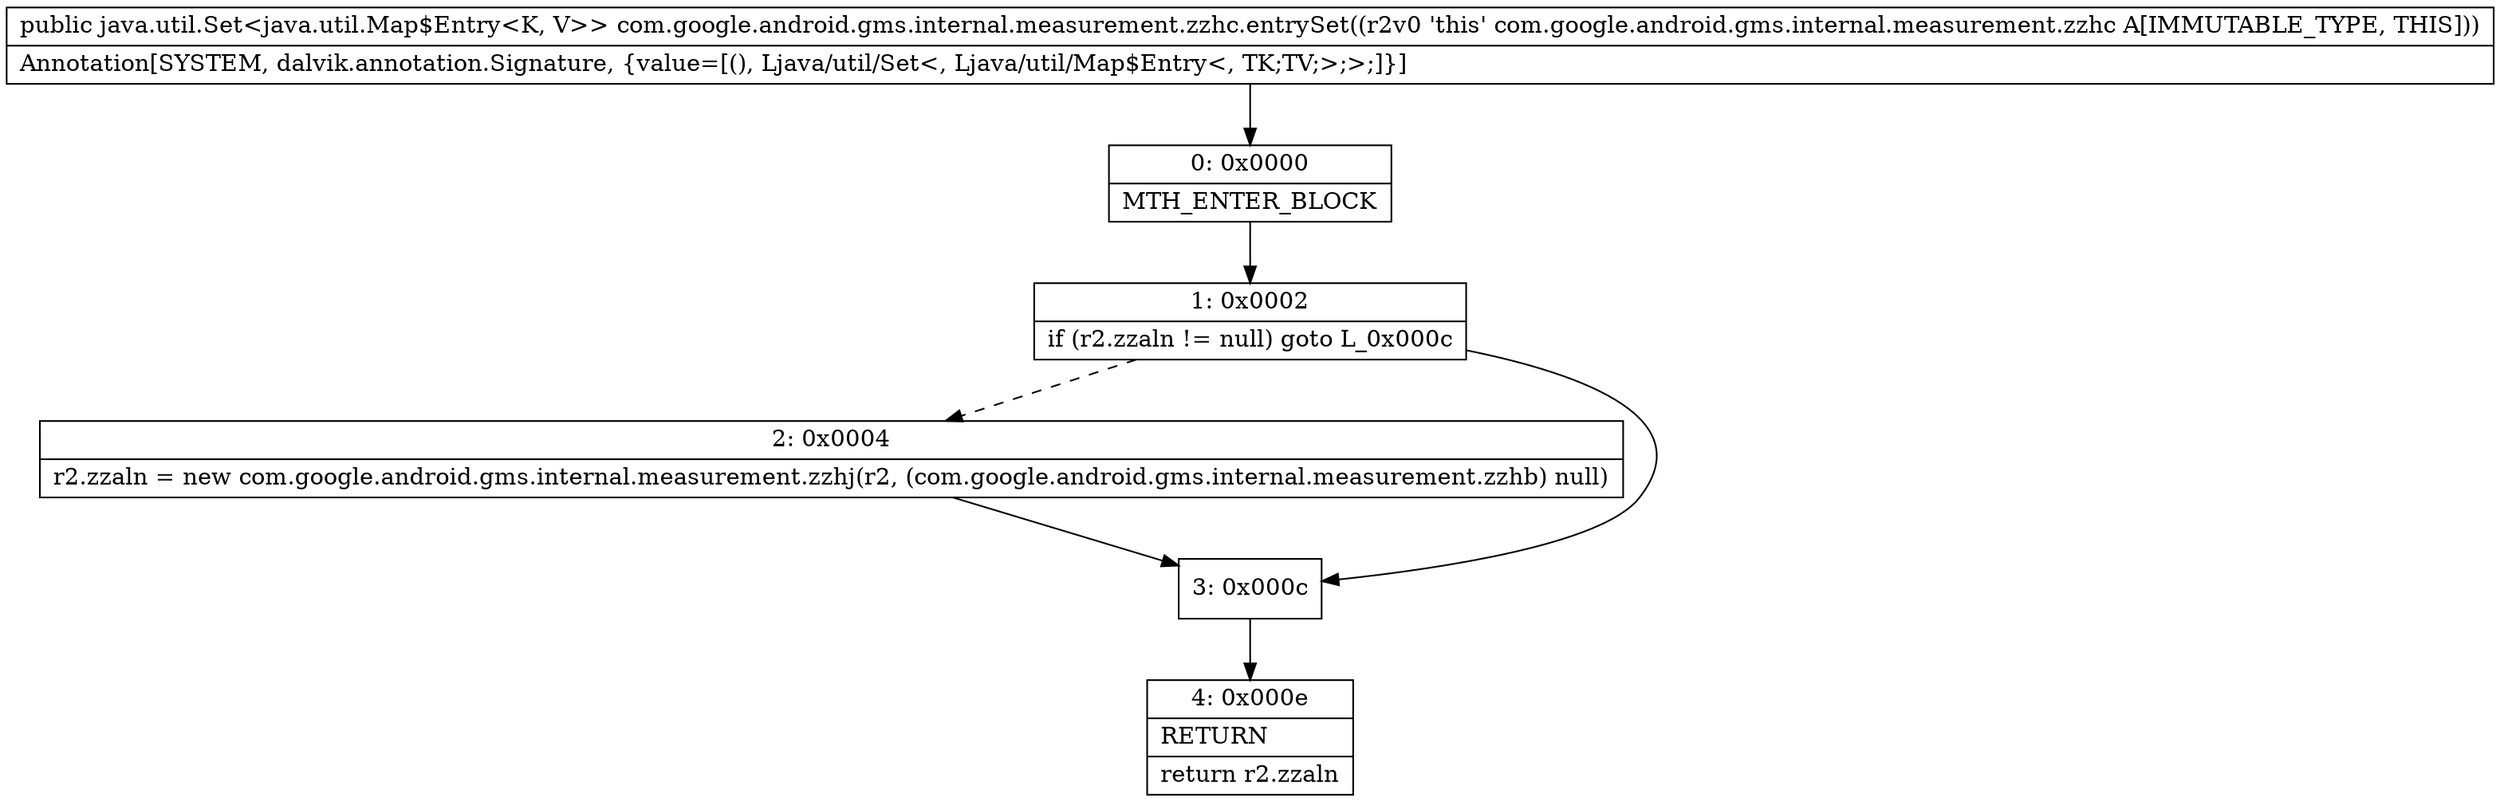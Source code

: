 digraph "CFG forcom.google.android.gms.internal.measurement.zzhc.entrySet()Ljava\/util\/Set;" {
Node_0 [shape=record,label="{0\:\ 0x0000|MTH_ENTER_BLOCK\l}"];
Node_1 [shape=record,label="{1\:\ 0x0002|if (r2.zzaln != null) goto L_0x000c\l}"];
Node_2 [shape=record,label="{2\:\ 0x0004|r2.zzaln = new com.google.android.gms.internal.measurement.zzhj(r2, (com.google.android.gms.internal.measurement.zzhb) null)\l}"];
Node_3 [shape=record,label="{3\:\ 0x000c}"];
Node_4 [shape=record,label="{4\:\ 0x000e|RETURN\l|return r2.zzaln\l}"];
MethodNode[shape=record,label="{public java.util.Set\<java.util.Map$Entry\<K, V\>\> com.google.android.gms.internal.measurement.zzhc.entrySet((r2v0 'this' com.google.android.gms.internal.measurement.zzhc A[IMMUTABLE_TYPE, THIS]))  | Annotation[SYSTEM, dalvik.annotation.Signature, \{value=[(), Ljava\/util\/Set\<, Ljava\/util\/Map$Entry\<, TK;TV;\>;\>;]\}]\l}"];
MethodNode -> Node_0;
Node_0 -> Node_1;
Node_1 -> Node_2[style=dashed];
Node_1 -> Node_3;
Node_2 -> Node_3;
Node_3 -> Node_4;
}

